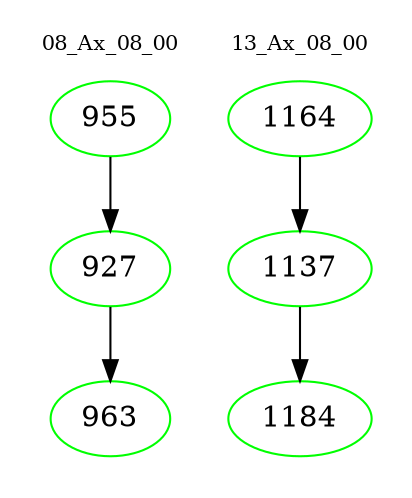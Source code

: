 digraph{
subgraph cluster_0 {
color = white
label = "08_Ax_08_00";
fontsize=10;
T0_955 [label="955", color="green"]
T0_955 -> T0_927 [color="black"]
T0_927 [label="927", color="green"]
T0_927 -> T0_963 [color="black"]
T0_963 [label="963", color="green"]
}
subgraph cluster_1 {
color = white
label = "13_Ax_08_00";
fontsize=10;
T1_1164 [label="1164", color="green"]
T1_1164 -> T1_1137 [color="black"]
T1_1137 [label="1137", color="green"]
T1_1137 -> T1_1184 [color="black"]
T1_1184 [label="1184", color="green"]
}
}
